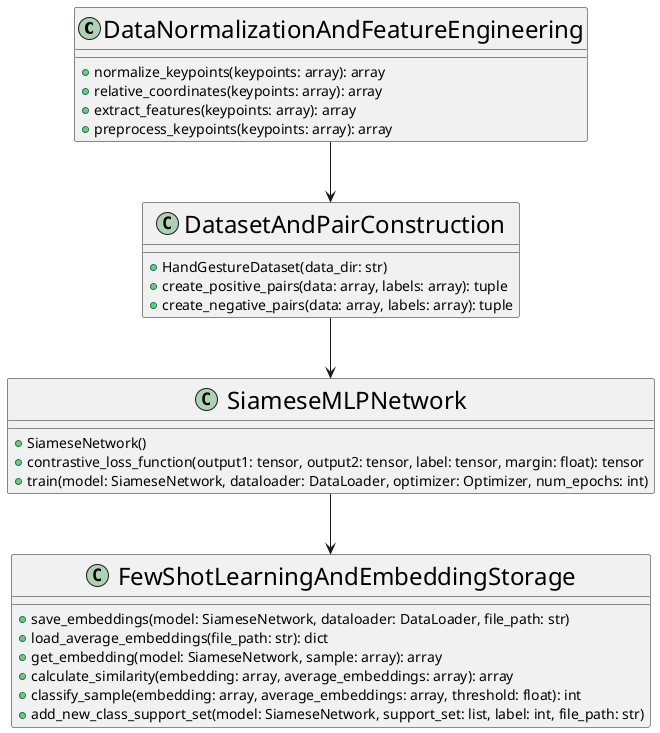@startuml

skinparam class {
    FontSize 24
}

class DataNormalizationAndFeatureEngineering {
    +normalize_keypoints(keypoints: array): array
    +relative_coordinates(keypoints: array): array
    +extract_features(keypoints: array): array
    +preprocess_keypoints(keypoints: array): array
}

class DatasetAndPairConstruction {
    +HandGestureDataset(data_dir: str)
    +create_positive_pairs(data: array, labels: array): tuple
    +create_negative_pairs(data: array, labels: array): tuple
}

class SiameseMLPNetwork {
    +SiameseNetwork()
    +contrastive_loss_function(output1: tensor, output2: tensor, label: tensor, margin: float): tensor
    +train(model: SiameseNetwork, dataloader: DataLoader, optimizer: Optimizer, num_epochs: int)
}

class FewShotLearningAndEmbeddingStorage {
    +save_embeddings(model: SiameseNetwork, dataloader: DataLoader, file_path: str)
    +load_average_embeddings(file_path: str): dict
    +get_embedding(model: SiameseNetwork, sample: array): array
    +calculate_similarity(embedding: array, average_embeddings: array): array
    +classify_sample(embedding: array, average_embeddings: array, threshold: float): int
    +add_new_class_support_set(model: SiameseNetwork, support_set: list, label: int, file_path: str)
}

DataNormalizationAndFeatureEngineering --> DatasetAndPairConstruction
DatasetAndPairConstruction --> SiameseMLPNetwork
SiameseMLPNetwork --> FewShotLearningAndEmbeddingStorage

@enduml
